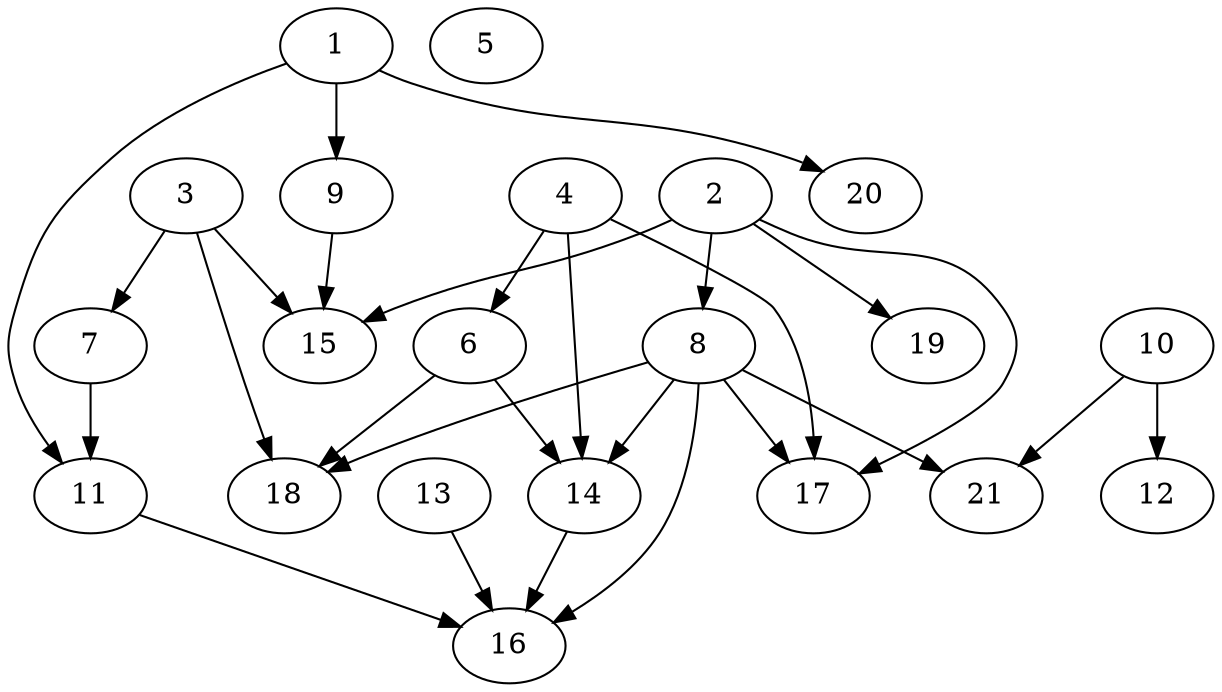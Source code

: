 digraph "Random_Nodes_21_Density_1.29_CCR_1.95_WeightType_Random" {
	1	[Weight=10];
	2	[Weight=2];
	3	[Weight=4];
	4	[Weight=9];
	5	[Weight=7];
	6	[Weight=3];
	7	[Weight=8];
	8	[Weight=9];
	9	[Weight=4];
	10	[Weight=8];
	11	[Weight=8];
	12	[Weight=2];
	13	[Weight=3];
	14	[Weight=7];
	15	[Weight=7];
	16	[Weight=7];
	17	[Weight=2];
	18	[Weight=3];
	19	[Weight=3];
	20	[Weight=2];
	21	[Weight=4];
	1 -> 9	[Weight=10];
	1 -> 11	[Weight=13];
	1 -> 20	[Weight=12];
	2 -> 8	[Weight=4];
	2 -> 15	[Weight=3];
	2 -> 17	[Weight=9];
	2 -> 19	[Weight=6];
	3 -> 7	[Weight=6];
	3 -> 15	[Weight=6];
	3 -> 18	[Weight=15];
	4 -> 6	[Weight=4];
	4 -> 14	[Weight=13];
	4 -> 17	[Weight=9];
	6 -> 14	[Weight=7];
	6 -> 18	[Weight=3];
	7 -> 11	[Weight=10];
	8 -> 14	[Weight=10];
	8 -> 16	[Weight=4];
	8 -> 17	[Weight=13];
	8 -> 18	[Weight=10];
	8 -> 21	[Weight=4];
	9 -> 15	[Weight=6];
	10 -> 12	[Weight=13];
	10 -> 21	[Weight=7];
	11 -> 16	[Weight=3];
	13 -> 16	[Weight=15];
	14 -> 16	[Weight=3];
}
